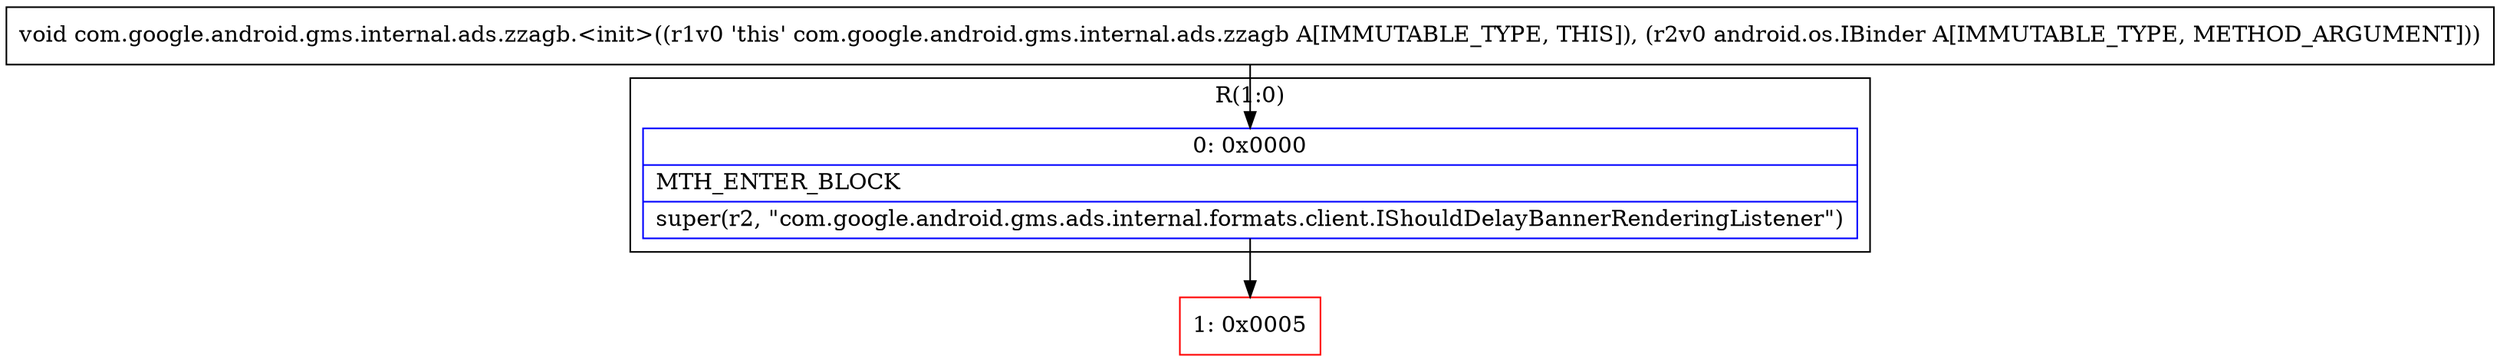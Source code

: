 digraph "CFG forcom.google.android.gms.internal.ads.zzagb.\<init\>(Landroid\/os\/IBinder;)V" {
subgraph cluster_Region_324689708 {
label = "R(1:0)";
node [shape=record,color=blue];
Node_0 [shape=record,label="{0\:\ 0x0000|MTH_ENTER_BLOCK\l|super(r2, \"com.google.android.gms.ads.internal.formats.client.IShouldDelayBannerRenderingListener\")\l}"];
}
Node_1 [shape=record,color=red,label="{1\:\ 0x0005}"];
MethodNode[shape=record,label="{void com.google.android.gms.internal.ads.zzagb.\<init\>((r1v0 'this' com.google.android.gms.internal.ads.zzagb A[IMMUTABLE_TYPE, THIS]), (r2v0 android.os.IBinder A[IMMUTABLE_TYPE, METHOD_ARGUMENT])) }"];
MethodNode -> Node_0;
Node_0 -> Node_1;
}

